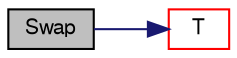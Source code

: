 digraph "Swap"
{
  bgcolor="transparent";
  edge [fontname="FreeSans",fontsize="10",labelfontname="FreeSans",labelfontsize="10"];
  node [fontname="FreeSans",fontsize="10",shape=record];
  rankdir="LR";
  Node127303 [label="Swap",height=0.2,width=0.4,color="black", fillcolor="grey75", style="filled", fontcolor="black"];
  Node127303 -> Node127304 [color="midnightblue",fontsize="10",style="solid",fontname="FreeSans"];
  Node127304 [label="T",height=0.2,width=0.4,color="red",URL="$a21124.html#ae57fda0abb14bb0944947c463c6e09d4"];
}
